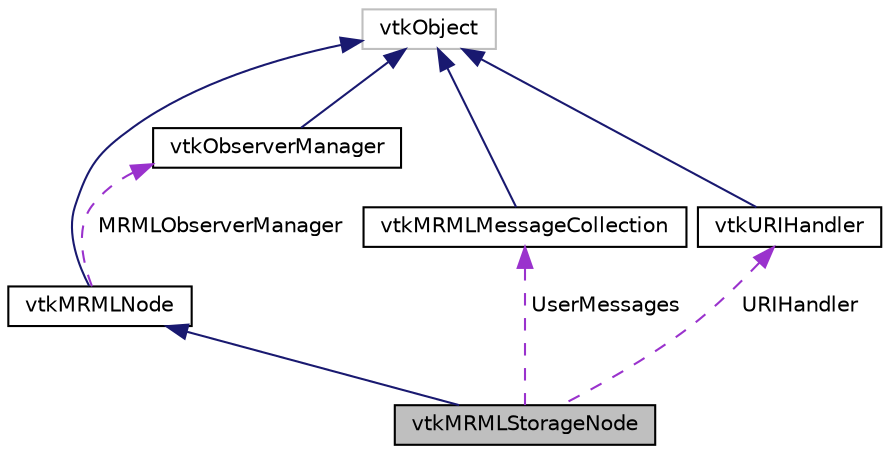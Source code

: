 digraph "vtkMRMLStorageNode"
{
  bgcolor="transparent";
  edge [fontname="Helvetica",fontsize="10",labelfontname="Helvetica",labelfontsize="10"];
  node [fontname="Helvetica",fontsize="10",shape=record];
  Node33 [label="vtkMRMLStorageNode",height=0.2,width=0.4,color="black", fillcolor="grey75", style="filled", fontcolor="black"];
  Node34 -> Node33 [dir="back",color="midnightblue",fontsize="10",style="solid",fontname="Helvetica"];
  Node34 [label="vtkMRMLNode",height=0.2,width=0.4,color="black",URL="$classvtkMRMLNode.html",tooltip="Abstract Superclass for all specific types of MRML nodes. "];
  Node35 -> Node34 [dir="back",color="midnightblue",fontsize="10",style="solid",fontname="Helvetica"];
  Node35 [label="vtkObject",height=0.2,width=0.4,color="grey75"];
  Node36 -> Node34 [dir="back",color="darkorchid3",fontsize="10",style="dashed",label=" MRMLObserverManager" ,fontname="Helvetica"];
  Node36 [label="vtkObserverManager",height=0.2,width=0.4,color="black",URL="$classvtkObserverManager.html",tooltip="Manages adding and deleting of obserevers with events. "];
  Node35 -> Node36 [dir="back",color="midnightblue",fontsize="10",style="solid",fontname="Helvetica"];
  Node37 -> Node33 [dir="back",color="darkorchid3",fontsize="10",style="dashed",label=" UserMessages" ,fontname="Helvetica"];
  Node37 [label="vtkMRMLMessageCollection",height=0.2,width=0.4,color="black",URL="$classvtkMRMLMessageCollection.html"];
  Node35 -> Node37 [dir="back",color="midnightblue",fontsize="10",style="solid",fontname="Helvetica"];
  Node38 -> Node33 [dir="back",color="darkorchid3",fontsize="10",style="dashed",label=" URIHandler" ,fontname="Helvetica"];
  Node38 [label="vtkURIHandler",height=0.2,width=0.4,color="black",URL="$classvtkURIHandler.html"];
  Node35 -> Node38 [dir="back",color="midnightblue",fontsize="10",style="solid",fontname="Helvetica"];
}
